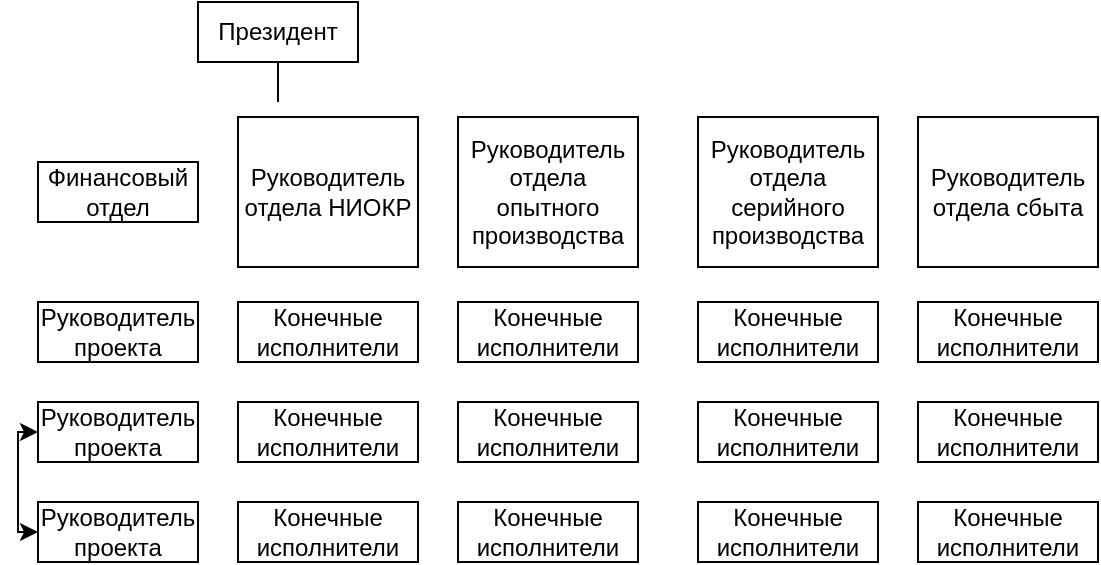 <mxfile version="21.7.2" type="github">
  <diagram name="Page-1" id="9JpSzQG_nCRuK_NZAI2b">
    <mxGraphModel dx="1355" dy="682" grid="1" gridSize="10" guides="1" tooltips="1" connect="1" arrows="1" fold="1" page="1" pageScale="1" pageWidth="827" pageHeight="1169" math="0" shadow="0">
      <root>
        <mxCell id="0" />
        <mxCell id="1" parent="0" />
        <mxCell id="S21rQljAEdD8j0Q-BBc9-83" style="edgeStyle=orthogonalEdgeStyle;rounded=0;orthogonalLoop=1;jettySize=auto;html=1;endArrow=none;endFill=0;" edge="1" parent="1" source="S21rQljAEdD8j0Q-BBc9-59">
          <mxGeometry relative="1" as="geometry">
            <mxPoint x="150" y="220.0" as="targetPoint" />
          </mxGeometry>
        </mxCell>
        <mxCell id="S21rQljAEdD8j0Q-BBc9-59" value="Президент" style="rounded=0;whiteSpace=wrap;html=1;" vertex="1" parent="1">
          <mxGeometry x="110" y="170" width="80" height="30" as="geometry" />
        </mxCell>
        <mxCell id="S21rQljAEdD8j0Q-BBc9-84" style="edgeStyle=orthogonalEdgeStyle;rounded=0;orthogonalLoop=1;jettySize=auto;html=1;entryX=0;entryY=0.5;entryDx=0;entryDy=0;startArrow=classic;startFill=1;" edge="1" parent="1" source="S21rQljAEdD8j0Q-BBc9-60" target="S21rQljAEdD8j0Q-BBc9-61">
          <mxGeometry relative="1" as="geometry">
            <Array as="points">
              <mxPoint x="20" y="435" />
              <mxPoint x="20" y="385" />
            </Array>
          </mxGeometry>
        </mxCell>
        <mxCell id="S21rQljAEdD8j0Q-BBc9-60" value="Руководитель проекта " style="rounded=0;whiteSpace=wrap;html=1;" vertex="1" parent="1">
          <mxGeometry x="30" y="420" width="80" height="30" as="geometry" />
        </mxCell>
        <mxCell id="S21rQljAEdD8j0Q-BBc9-61" value="Руководитель проекта " style="rounded=0;whiteSpace=wrap;html=1;" vertex="1" parent="1">
          <mxGeometry x="30" y="370" width="80" height="30" as="geometry" />
        </mxCell>
        <mxCell id="S21rQljAEdD8j0Q-BBc9-62" value="Руководитель проекта " style="rounded=0;whiteSpace=wrap;html=1;" vertex="1" parent="1">
          <mxGeometry x="30" y="320" width="80" height="30" as="geometry" />
        </mxCell>
        <mxCell id="S21rQljAEdD8j0Q-BBc9-63" value="Финансовый отдел" style="rounded=0;whiteSpace=wrap;html=1;" vertex="1" parent="1">
          <mxGeometry x="30" y="250" width="80" height="30" as="geometry" />
        </mxCell>
        <mxCell id="S21rQljAEdD8j0Q-BBc9-66" value="Руководитель отдела НИОКР" style="rounded=0;whiteSpace=wrap;html=1;" vertex="1" parent="1">
          <mxGeometry x="130" y="227.5" width="90" height="75" as="geometry" />
        </mxCell>
        <mxCell id="S21rQljAEdD8j0Q-BBc9-68" value="Руководитель отдела опытного производства" style="rounded=0;whiteSpace=wrap;html=1;" vertex="1" parent="1">
          <mxGeometry x="240" y="227.5" width="90" height="75" as="geometry" />
        </mxCell>
        <mxCell id="S21rQljAEdD8j0Q-BBc9-69" value="Руководитель отдела серийного производства" style="rounded=0;whiteSpace=wrap;html=1;" vertex="1" parent="1">
          <mxGeometry x="360" y="227.5" width="90" height="75" as="geometry" />
        </mxCell>
        <mxCell id="S21rQljAEdD8j0Q-BBc9-70" value="Руководитель отдела сбыта" style="rounded=0;whiteSpace=wrap;html=1;" vertex="1" parent="1">
          <mxGeometry x="470" y="227.5" width="90" height="75" as="geometry" />
        </mxCell>
        <mxCell id="S21rQljAEdD8j0Q-BBc9-71" value="Конечные исполнители" style="rounded=0;whiteSpace=wrap;html=1;" vertex="1" parent="1">
          <mxGeometry x="130" y="320" width="90" height="30" as="geometry" />
        </mxCell>
        <mxCell id="S21rQljAEdD8j0Q-BBc9-72" value="Конечные исполнители" style="rounded=0;whiteSpace=wrap;html=1;" vertex="1" parent="1">
          <mxGeometry x="130" y="370" width="90" height="30" as="geometry" />
        </mxCell>
        <mxCell id="S21rQljAEdD8j0Q-BBc9-73" value="Конечные исполнители" style="rounded=0;whiteSpace=wrap;html=1;" vertex="1" parent="1">
          <mxGeometry x="130" y="420" width="90" height="30" as="geometry" />
        </mxCell>
        <mxCell id="S21rQljAEdD8j0Q-BBc9-74" value="Конечные исполнители" style="rounded=0;whiteSpace=wrap;html=1;" vertex="1" parent="1">
          <mxGeometry x="240" y="320" width="90" height="30" as="geometry" />
        </mxCell>
        <mxCell id="S21rQljAEdD8j0Q-BBc9-75" value="Конечные исполнители" style="rounded=0;whiteSpace=wrap;html=1;" vertex="1" parent="1">
          <mxGeometry x="240" y="370" width="90" height="30" as="geometry" />
        </mxCell>
        <mxCell id="S21rQljAEdD8j0Q-BBc9-76" value="Конечные исполнители" style="rounded=0;whiteSpace=wrap;html=1;" vertex="1" parent="1">
          <mxGeometry x="240" y="420" width="90" height="30" as="geometry" />
        </mxCell>
        <mxCell id="S21rQljAEdD8j0Q-BBc9-77" value="Конечные исполнители" style="rounded=0;whiteSpace=wrap;html=1;" vertex="1" parent="1">
          <mxGeometry x="360" y="320" width="90" height="30" as="geometry" />
        </mxCell>
        <mxCell id="S21rQljAEdD8j0Q-BBc9-78" value="Конечные исполнители" style="rounded=0;whiteSpace=wrap;html=1;" vertex="1" parent="1">
          <mxGeometry x="360" y="370" width="90" height="30" as="geometry" />
        </mxCell>
        <mxCell id="S21rQljAEdD8j0Q-BBc9-79" value="Конечные исполнители" style="rounded=0;whiteSpace=wrap;html=1;" vertex="1" parent="1">
          <mxGeometry x="360" y="420" width="90" height="30" as="geometry" />
        </mxCell>
        <mxCell id="S21rQljAEdD8j0Q-BBc9-80" value="Конечные исполнители" style="rounded=0;whiteSpace=wrap;html=1;" vertex="1" parent="1">
          <mxGeometry x="470" y="320" width="90" height="30" as="geometry" />
        </mxCell>
        <mxCell id="S21rQljAEdD8j0Q-BBc9-81" value="Конечные исполнители" style="rounded=0;whiteSpace=wrap;html=1;" vertex="1" parent="1">
          <mxGeometry x="470" y="370" width="90" height="30" as="geometry" />
        </mxCell>
        <mxCell id="S21rQljAEdD8j0Q-BBc9-82" value="Конечные исполнители" style="rounded=0;whiteSpace=wrap;html=1;" vertex="1" parent="1">
          <mxGeometry x="470" y="420" width="90" height="30" as="geometry" />
        </mxCell>
      </root>
    </mxGraphModel>
  </diagram>
</mxfile>
